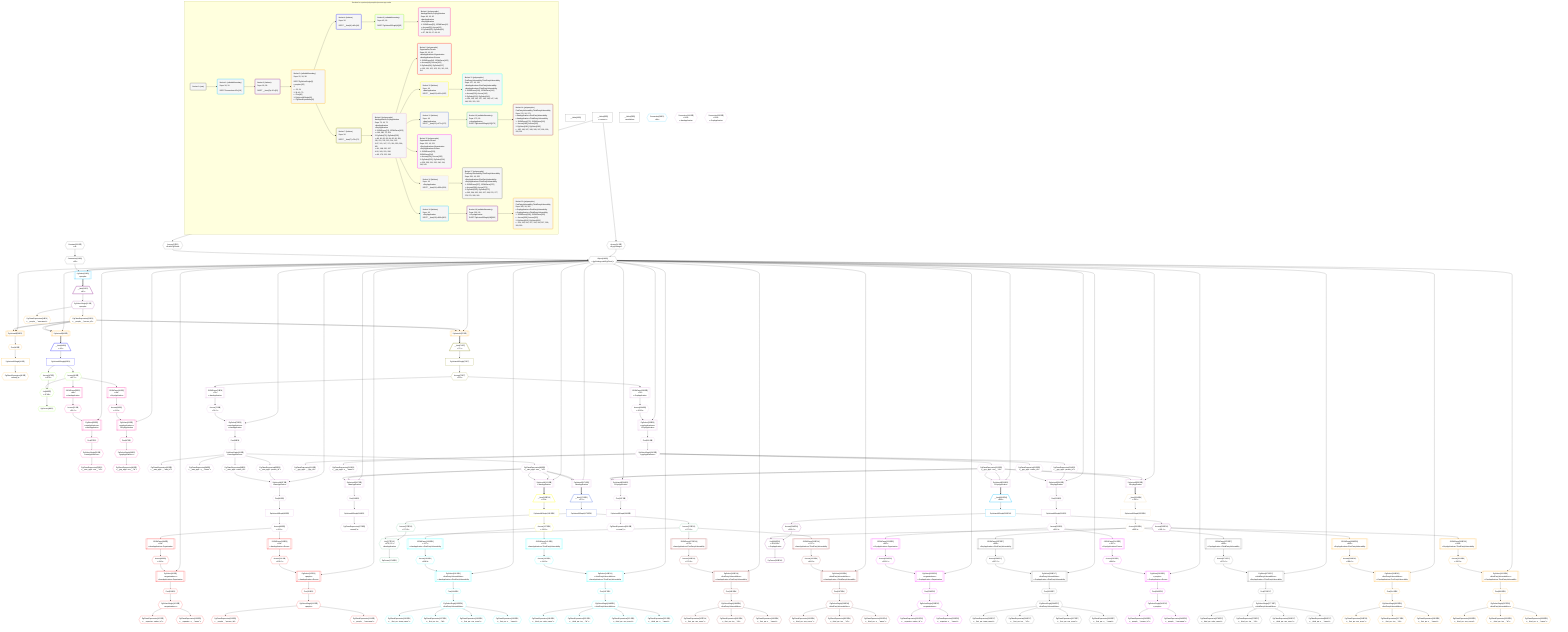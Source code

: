 %%{init: {'themeVariables': { 'fontSize': '12px'}}}%%
graph TD
    classDef path fill:#eee,stroke:#000,color:#000
    classDef plan fill:#fff,stroke-width:1px,color:#000
    classDef itemplan fill:#fff,stroke-width:2px,color:#000
    classDef unbatchedplan fill:#dff,stroke-width:1px,color:#000
    classDef sideeffectplan fill:#fcc,stroke-width:2px,color:#000
    classDef bucket fill:#f6f6f6,color:#000,stroke-width:2px,text-align:left


    %% define steps
    __Value0["__Value[0∈0]"]:::plan
    __Value3["__Value[3∈0]<br />ᐸcontextᐳ"]:::plan
    __Value5["__Value[5∈0]<br />ᐸrootValueᐳ"]:::plan
    Access16{{"Access[16∈0]<br />ᐸ3.pgSettingsᐳ"}}:::plan
    Access17{{"Access[17∈0]<br />ᐸ3.withPgClientᐳ"}}:::plan
    Object18{{"Object[18∈0]<br />ᐸ{pgSettings,withPgClient}ᐳ"}}:::plan
    Constant331{{"Constant[331∈0]<br />ᐸ4ᐳ"}}:::plan
    Connection19{{"Connection[19∈0]<br />ᐸ15ᐳ"}}:::plan
    PgSelect20[["PgSelect[20∈1]<br />ᐸpeopleᐳ"]]:::plan
    __Item21[/"__Item[21∈2]<br />ᐸ20ᐳ"\]:::itemplan
    PgSelectSingle22{{"PgSelectSingle[22∈2]<br />ᐸpeopleᐳ"}}:::plan
    PgClassExpression23{{"PgClassExpression[23∈3]<br />ᐸ__people__.”person_id”ᐳ"}}:::plan
    PgClassExpression24{{"PgClassExpression[24∈3]<br />ᐸ__people__.”username”ᐳ"}}:::plan
    Connection38{{"Connection[38∈1]<br />ᐸ34ᐳ"}}:::plan
    PgUnionAll39[["PgUnionAll[39∈3]"]]:::plan
    First40{{"First[40∈3]"}}:::plan
    PgUnionAllSingle41["PgUnionAllSingle[41∈3]"]:::plan
    PgClassExpression42{{"PgClassExpression[42∈3]<br />ᐸcount(*)ᐳ"}}:::plan
    PgUnionAll43[["PgUnionAll[43∈3]"]]:::plan
    __Item44[/"__Item[44∈4]<br />ᐸ43ᐳ"\]:::itemplan
    PgUnionAllSingle45["PgUnionAllSingle[45∈4]"]:::plan
    Access47{{"Access[47∈5]<br />ᐸ45.0ᐳ"}}:::plan
    Access48{{"Access[48∈5]<br />ᐸ45.1ᐳ"}}:::plan
    List49{{"List[49∈5]<br />ᐸ47,48ᐳ"}}:::plan
    PgCursor46{{"PgCursor[46∈5]"}}:::plan
    JSONParse51[["JSONParse[51∈6]<br />ᐸ48ᐳ<br />ᐳAwsApplication"]]:::plan
    Access52{{"Access[52∈6]<br />ᐸ51.0ᐳ"}}:::plan
    PgSelect53[["PgSelect[53∈6]<br />ᐸawsApplicationsᐳ<br />ᐳAwsApplication"]]:::plan
    First57{{"First[57∈6]"}}:::plan
    PgSelectSingle58{{"PgSelectSingle[58∈6]<br />ᐸawsApplicationsᐳ"}}:::plan
    PgClassExpression59{{"PgClassExpression[59∈6]<br />ᐸ__aws_appl...ons__.”id”ᐳ"}}:::plan
    JSONParse61[["JSONParse[61∈6]<br />ᐸ48ᐳ<br />ᐳGcpApplication"]]:::plan
    Access62{{"Access[62∈6]<br />ᐸ61.0ᐳ"}}:::plan
    PgSelect63[["PgSelect[63∈6]<br />ᐸgcpApplicationsᐳ<br />ᐳGcpApplication"]]:::plan
    First67{{"First[67∈6]"}}:::plan
    PgSelectSingle68{{"PgSelectSingle[68∈6]<br />ᐸgcpApplicationsᐳ"}}:::plan
    PgClassExpression69{{"PgClassExpression[69∈6]<br />ᐸ__gcp_appl...ons__.”id”ᐳ"}}:::plan
    PgUnionAll70[["PgUnionAll[70∈3]"]]:::plan
    __Item71[/"__Item[71∈7]<br />ᐸ70ᐳ"\]:::itemplan
    PgUnionAllSingle72["PgUnionAllSingle[72∈7]"]:::plan
    Access73{{"Access[73∈7]<br />ᐸ72.1ᐳ"}}:::plan
    JSONParse74[["JSONParse[74∈8]<br />ᐸ73ᐳ<br />ᐳAwsApplication"]]:::plan
    Access75{{"Access[75∈8]<br />ᐸ74.0ᐳ"}}:::plan
    PgSelect76[["PgSelect[76∈8]<br />ᐸawsApplicationsᐳ<br />ᐳAwsApplication"]]:::plan
    First80{{"First[80∈8]"}}:::plan
    PgSelectSingle81{{"PgSelectSingle[81∈8]<br />ᐸawsApplicationsᐳ"}}:::plan
    PgClassExpression82{{"PgClassExpression[82∈8]<br />ᐸ__aws_appl..._.”aws_id”ᐳ"}}:::plan
    PgClassExpression83{{"PgClassExpression[83∈8]<br />ᐸ__aws_appl...ons__.”id”ᐳ"}}:::plan
    PgClassExpression84{{"PgClassExpression[84∈8]<br />ᐸ__aws_appl...s__.”name”ᐳ"}}:::plan
    PgClassExpression85{{"PgClassExpression[85∈8]<br />ᐸ__aws_appl...person_id”ᐳ"}}:::plan
    PgClassExpression86{{"PgClassExpression[86∈8]<br />ᐸ__aws_appl...zation_id”ᐳ"}}:::plan
    PgUnionAll87[["PgUnionAll[87∈8]<br />ᐳAwsApplication"]]:::plan
    First91{{"First[91∈8]"}}:::plan
    PgUnionAllSingle92["PgUnionAllSingle[92∈8]"]:::plan
    Access93{{"Access[93∈8]<br />ᐸ92.1ᐳ"}}:::plan
    JSONParse94[["JSONParse[94∈9]<br />ᐸ93ᐳ<br />ᐳAwsApplicationᐳOrganization"]]:::plan
    Access95{{"Access[95∈9]<br />ᐸ94.0ᐳ"}}:::plan
    PgSelect96[["PgSelect[96∈9]<br />ᐸorganizationsᐳ<br />ᐳAwsApplicationᐳOrganization"]]:::plan
    First100{{"First[100∈9]"}}:::plan
    PgSelectSingle101{{"PgSelectSingle[101∈9]<br />ᐸorganizationsᐳ"}}:::plan
    PgClassExpression102{{"PgClassExpression[102∈9]<br />ᐸ__organiza...zation_id”ᐳ"}}:::plan
    PgClassExpression103{{"PgClassExpression[103∈9]<br />ᐸ__organiza...s__.”name”ᐳ"}}:::plan
    JSONParse105[["JSONParse[105∈9]<br />ᐸ93ᐳ<br />ᐳAwsApplicationᐳPerson"]]:::plan
    Access106{{"Access[106∈9]<br />ᐸ105.0ᐳ"}}:::plan
    PgSelect107[["PgSelect[107∈9]<br />ᐸpeopleᐳ<br />ᐳAwsApplicationᐳPerson"]]:::plan
    First111{{"First[111∈9]"}}:::plan
    PgSelectSingle112{{"PgSelectSingle[112∈9]<br />ᐸpeopleᐳ"}}:::plan
    PgClassExpression113{{"PgClassExpression[113∈9]<br />ᐸ__people__.”person_id”ᐳ"}}:::plan
    PgClassExpression114{{"PgClassExpression[114∈9]<br />ᐸ__people__.”username”ᐳ"}}:::plan
    PgUnionAll121[["PgUnionAll[121∈8]<br />ᐳAwsApplication"]]:::plan
    __Item125[/"__Item[125∈10]<br />ᐸ121ᐳ"\]:::itemplan
    PgUnionAllSingle126["PgUnionAllSingle[126∈10]"]:::plan
    Access127{{"Access[127∈10]<br />ᐸ126.1ᐳ"}}:::plan
    JSONParse128[["JSONParse[128∈11]<br />ᐸ127ᐳ<br />ᐳAwsApplicationᐳFirstPartyVulnerability"]]:::plan
    Access129{{"Access[129∈11]<br />ᐸ128.0ᐳ"}}:::plan
    PgSelect130[["PgSelect[130∈11]<br />ᐸfirstPartyVulnerabilitiesᐳ<br />ᐳAwsApplicationᐳFirstPartyVulnerability"]]:::plan
    First134{{"First[134∈11]"}}:::plan
    PgSelectSingle135{{"PgSelectSingle[135∈11]<br />ᐸfirstPartyVulnerabilitiesᐳ"}}:::plan
    PgClassExpression136{{"PgClassExpression[136∈11]<br />ᐸ__first_pa...team_name”ᐳ"}}:::plan
    PgClassExpression137{{"PgClassExpression[137∈11]<br />ᐸ__first_pa...ies__.”id”ᐳ"}}:::plan
    PgClassExpression138{{"PgClassExpression[138∈11]<br />ᐸ__first_pa...vss_score”ᐳ"}}:::plan
    PgClassExpression139{{"PgClassExpression[139∈11]<br />ᐸ__first_pa...s__.”name”ᐳ"}}:::plan
    JSONParse141[["JSONParse[141∈11]<br />ᐸ127ᐳ<br />ᐳAwsApplicationᐳThirdPartyVulnerability"]]:::plan
    Access142{{"Access[142∈11]<br />ᐸ141.0ᐳ"}}:::plan
    PgSelect143[["PgSelect[143∈11]<br />ᐸthirdPartyVulnerabilitiesᐳ<br />ᐳAwsApplicationᐳThirdPartyVulnerability"]]:::plan
    First147{{"First[147∈11]"}}:::plan
    PgSelectSingle148{{"PgSelectSingle[148∈11]<br />ᐸthirdPartyVulnerabilitiesᐳ"}}:::plan
    PgClassExpression149{{"PgClassExpression[149∈11]<br />ᐸ__third_pa...ndor_name”ᐳ"}}:::plan
    PgClassExpression150{{"PgClassExpression[150∈11]<br />ᐸ__third_pa...ies__.”id”ᐳ"}}:::plan
    PgClassExpression151{{"PgClassExpression[151∈11]<br />ᐸ__third_pa...vss_score”ᐳ"}}:::plan
    PgClassExpression152{{"PgClassExpression[152∈11]<br />ᐸ__third_pa...s__.”name”ᐳ"}}:::plan
    Connection166{{"Connection[166∈8]<br />ᐸ162ᐳ<br />ᐳAwsApplication"}}:::plan
    PgUnionAll167[["PgUnionAll[167∈8]<br />ᐳAwsApplication"]]:::plan
    First168{{"First[168∈8]"}}:::plan
    PgUnionAllSingle169["PgUnionAllSingle[169∈8]"]:::plan
    PgClassExpression170{{"PgClassExpression[170∈8]<br />ᐸcount(*)ᐳ"}}:::plan
    PgUnionAll171[["PgUnionAll[171∈8]<br />ᐳAwsApplication"]]:::plan
    __Item172[/"__Item[172∈12]<br />ᐸ171ᐳ"\]:::itemplan
    PgUnionAllSingle173["PgUnionAllSingle[173∈12]"]:::plan
    Access175{{"Access[175∈13]<br />ᐸ173.0ᐳ"}}:::plan
    Access176{{"Access[176∈13]<br />ᐸ173.1ᐳ"}}:::plan
    List177{{"List[177∈13]<br />ᐸ175,176ᐳ<br />ᐳAwsApplication"}}:::plan
    PgCursor174{{"PgCursor[174∈13]"}}:::plan
    JSONParse179[["JSONParse[179∈14]<br />ᐸ176ᐳ<br />ᐳAwsApplicationᐳFirstPartyVulnerability"]]:::plan
    Access180{{"Access[180∈14]<br />ᐸ179.0ᐳ"}}:::plan
    PgSelect181[["PgSelect[181∈14]<br />ᐸfirstPartyVulnerabilitiesᐳ<br />ᐳAwsApplicationᐳFirstPartyVulnerability"]]:::plan
    First185{{"First[185∈14]"}}:::plan
    PgSelectSingle186{{"PgSelectSingle[186∈14]<br />ᐸfirstPartyVulnerabilitiesᐳ"}}:::plan
    PgClassExpression187{{"PgClassExpression[187∈14]<br />ᐸ__first_pa...vss_score”ᐳ"}}:::plan
    PgClassExpression188{{"PgClassExpression[188∈14]<br />ᐸ__first_pa...ies__.”id”ᐳ"}}:::plan
    PgClassExpression189{{"PgClassExpression[189∈14]<br />ᐸ__first_pa...s__.”name”ᐳ"}}:::plan
    JSONParse191[["JSONParse[191∈14]<br />ᐸ176ᐳ<br />ᐳAwsApplicationᐳThirdPartyVulnerability"]]:::plan
    Access192{{"Access[192∈14]<br />ᐸ191.0ᐳ"}}:::plan
    PgSelect193[["PgSelect[193∈14]<br />ᐸthirdPartyVulnerabilitiesᐳ<br />ᐳAwsApplicationᐳThirdPartyVulnerability"]]:::plan
    First197{{"First[197∈14]"}}:::plan
    PgSelectSingle198{{"PgSelectSingle[198∈14]<br />ᐸthirdPartyVulnerabilitiesᐳ"}}:::plan
    PgClassExpression199{{"PgClassExpression[199∈14]<br />ᐸ__third_pa...vss_score”ᐳ"}}:::plan
    PgClassExpression200{{"PgClassExpression[200∈14]<br />ᐸ__third_pa...ies__.”id”ᐳ"}}:::plan
    PgClassExpression201{{"PgClassExpression[201∈14]<br />ᐸ__third_pa...s__.”name”ᐳ"}}:::plan
    JSONParse203[["JSONParse[203∈8]<br />ᐸ73ᐳ<br />ᐳGcpApplication"]]:::plan
    Access204{{"Access[204∈8]<br />ᐸ203.0ᐳ"}}:::plan
    PgSelect205[["PgSelect[205∈8]<br />ᐸgcpApplicationsᐳ<br />ᐳGcpApplication"]]:::plan
    First209{{"First[209∈8]"}}:::plan
    PgSelectSingle210{{"PgSelectSingle[210∈8]<br />ᐸgcpApplicationsᐳ"}}:::plan
    PgClassExpression211{{"PgClassExpression[211∈8]<br />ᐸ__gcp_appl..._.”gcp_id”ᐳ"}}:::plan
    PgClassExpression212{{"PgClassExpression[212∈8]<br />ᐸ__gcp_appl...ons__.”id”ᐳ"}}:::plan
    PgClassExpression213{{"PgClassExpression[213∈8]<br />ᐸ__gcp_appl...s__.”name”ᐳ"}}:::plan
    PgClassExpression214{{"PgClassExpression[214∈8]<br />ᐸ__gcp_appl...person_id”ᐳ"}}:::plan
    PgClassExpression215{{"PgClassExpression[215∈8]<br />ᐸ__gcp_appl...zation_id”ᐳ"}}:::plan
    PgUnionAll216[["PgUnionAll[216∈8]<br />ᐳGcpApplication"]]:::plan
    First220{{"First[220∈8]"}}:::plan
    PgUnionAllSingle221["PgUnionAllSingle[221∈8]"]:::plan
    Access222{{"Access[222∈8]<br />ᐸ221.1ᐳ"}}:::plan
    JSONParse223[["JSONParse[223∈15]<br />ᐸ222ᐳ<br />ᐳGcpApplicationᐳOrganization"]]:::plan
    Access224{{"Access[224∈15]<br />ᐸ223.0ᐳ"}}:::plan
    PgSelect225[["PgSelect[225∈15]<br />ᐸorganizationsᐳ<br />ᐳGcpApplicationᐳOrganization"]]:::plan
    First229{{"First[229∈15]"}}:::plan
    PgSelectSingle230{{"PgSelectSingle[230∈15]<br />ᐸorganizationsᐳ"}}:::plan
    PgClassExpression231{{"PgClassExpression[231∈15]<br />ᐸ__organiza...zation_id”ᐳ"}}:::plan
    PgClassExpression232{{"PgClassExpression[232∈15]<br />ᐸ__organiza...s__.”name”ᐳ"}}:::plan
    JSONParse234[["JSONParse[234∈15]<br />ᐸ222ᐳ<br />ᐳGcpApplicationᐳPerson"]]:::plan
    Access235{{"Access[235∈15]<br />ᐸ234.0ᐳ"}}:::plan
    PgSelect236[["PgSelect[236∈15]<br />ᐸpeopleᐳ<br />ᐳGcpApplicationᐳPerson"]]:::plan
    First240{{"First[240∈15]"}}:::plan
    PgSelectSingle241{{"PgSelectSingle[241∈15]<br />ᐸpeopleᐳ"}}:::plan
    PgClassExpression242{{"PgClassExpression[242∈15]<br />ᐸ__people__.”person_id”ᐳ"}}:::plan
    PgClassExpression243{{"PgClassExpression[243∈15]<br />ᐸ__people__.”username”ᐳ"}}:::plan
    PgUnionAll250[["PgUnionAll[250∈8]<br />ᐳGcpApplication"]]:::plan
    __Item254[/"__Item[254∈16]<br />ᐸ250ᐳ"\]:::itemplan
    PgUnionAllSingle255["PgUnionAllSingle[255∈16]"]:::plan
    Access256{{"Access[256∈16]<br />ᐸ255.1ᐳ"}}:::plan
    JSONParse257[["JSONParse[257∈17]<br />ᐸ256ᐳ<br />ᐳGcpApplicationᐳFirstPartyVulnerability"]]:::plan
    Access258{{"Access[258∈17]<br />ᐸ257.0ᐳ"}}:::plan
    PgSelect259[["PgSelect[259∈17]<br />ᐸfirstPartyVulnerabilitiesᐳ<br />ᐳGcpApplicationᐳFirstPartyVulnerability"]]:::plan
    First263{{"First[263∈17]"}}:::plan
    PgSelectSingle264{{"PgSelectSingle[264∈17]<br />ᐸfirstPartyVulnerabilitiesᐳ"}}:::plan
    PgClassExpression265{{"PgClassExpression[265∈17]<br />ᐸ__first_pa...team_name”ᐳ"}}:::plan
    PgClassExpression266{{"PgClassExpression[266∈17]<br />ᐸ__first_pa...ies__.”id”ᐳ"}}:::plan
    PgClassExpression267{{"PgClassExpression[267∈17]<br />ᐸ__first_pa...vss_score”ᐳ"}}:::plan
    PgClassExpression268{{"PgClassExpression[268∈17]<br />ᐸ__first_pa...s__.”name”ᐳ"}}:::plan
    JSONParse270[["JSONParse[270∈17]<br />ᐸ256ᐳ<br />ᐳGcpApplicationᐳThirdPartyVulnerability"]]:::plan
    Access271{{"Access[271∈17]<br />ᐸ270.0ᐳ"}}:::plan
    PgSelect272[["PgSelect[272∈17]<br />ᐸthirdPartyVulnerabilitiesᐳ<br />ᐳGcpApplicationᐳThirdPartyVulnerability"]]:::plan
    First276{{"First[276∈17]"}}:::plan
    PgSelectSingle277{{"PgSelectSingle[277∈17]<br />ᐸthirdPartyVulnerabilitiesᐳ"}}:::plan
    PgClassExpression278{{"PgClassExpression[278∈17]<br />ᐸ__third_pa...ndor_name”ᐳ"}}:::plan
    PgClassExpression279{{"PgClassExpression[279∈17]<br />ᐸ__third_pa...ies__.”id”ᐳ"}}:::plan
    PgClassExpression280{{"PgClassExpression[280∈17]<br />ᐸ__third_pa...vss_score”ᐳ"}}:::plan
    PgClassExpression281{{"PgClassExpression[281∈17]<br />ᐸ__third_pa...s__.”name”ᐳ"}}:::plan
    Connection295{{"Connection[295∈8]<br />ᐸ291ᐳ<br />ᐳGcpApplication"}}:::plan
    PgUnionAll296[["PgUnionAll[296∈8]<br />ᐳGcpApplication"]]:::plan
    First297{{"First[297∈8]"}}:::plan
    PgUnionAllSingle298["PgUnionAllSingle[298∈8]"]:::plan
    PgClassExpression299{{"PgClassExpression[299∈8]<br />ᐸcount(*)ᐳ"}}:::plan
    PgUnionAll300[["PgUnionAll[300∈8]<br />ᐳGcpApplication"]]:::plan
    __Item301[/"__Item[301∈18]<br />ᐸ300ᐳ"\]:::itemplan
    PgUnionAllSingle302["PgUnionAllSingle[302∈18]"]:::plan
    Access304{{"Access[304∈19]<br />ᐸ302.0ᐳ"}}:::plan
    Access305{{"Access[305∈19]<br />ᐸ302.1ᐳ"}}:::plan
    List306{{"List[306∈19]<br />ᐸ304,305ᐳ<br />ᐳGcpApplication"}}:::plan
    PgCursor303{{"PgCursor[303∈19]"}}:::plan
    JSONParse308[["JSONParse[308∈20]<br />ᐸ305ᐳ<br />ᐳGcpApplicationᐳFirstPartyVulnerability"]]:::plan
    Access309{{"Access[309∈20]<br />ᐸ308.0ᐳ"}}:::plan
    PgSelect310[["PgSelect[310∈20]<br />ᐸfirstPartyVulnerabilitiesᐳ<br />ᐳGcpApplicationᐳFirstPartyVulnerability"]]:::plan
    First314{{"First[314∈20]"}}:::plan
    PgSelectSingle315{{"PgSelectSingle[315∈20]<br />ᐸfirstPartyVulnerabilitiesᐳ"}}:::plan
    PgClassExpression316{{"PgClassExpression[316∈20]<br />ᐸ__first_pa...vss_score”ᐳ"}}:::plan
    PgClassExpression317{{"PgClassExpression[317∈20]<br />ᐸ__first_pa...ies__.”id”ᐳ"}}:::plan
    PgClassExpression318{{"PgClassExpression[318∈20]<br />ᐸ__first_pa...s__.”name”ᐳ"}}:::plan
    JSONParse320[["JSONParse[320∈20]<br />ᐸ305ᐳ<br />ᐳGcpApplicationᐳThirdPartyVulnerability"]]:::plan
    Access321{{"Access[321∈20]<br />ᐸ320.0ᐳ"}}:::plan
    PgSelect322[["PgSelect[322∈20]<br />ᐸthirdPartyVulnerabilitiesᐳ<br />ᐳGcpApplicationᐳThirdPartyVulnerability"]]:::plan
    First326{{"First[326∈20]"}}:::plan
    PgSelectSingle327{{"PgSelectSingle[327∈20]<br />ᐸthirdPartyVulnerabilitiesᐳ"}}:::plan
    PgClassExpression328{{"PgClassExpression[328∈20]<br />ᐸ__third_pa...vss_score”ᐳ"}}:::plan
    PgClassExpression329{{"PgClassExpression[329∈20]<br />ᐸ__third_pa...ies__.”id”ᐳ"}}:::plan
    PgClassExpression330{{"PgClassExpression[330∈20]<br />ᐸ__third_pa...s__.”name”ᐳ"}}:::plan

    %% plan dependencies
    __Value3 --> Access16
    __Value3 --> Access17
    Access16 & Access17 --> Object18
    Constant331 --> Connection19
    Object18 & Connection19 --> PgSelect20
    PgSelect20 ==> __Item21
    __Item21 --> PgSelectSingle22
    PgSelectSingle22 --> PgClassExpression23
    PgSelectSingle22 --> PgClassExpression24
    Object18 & PgClassExpression23 & PgClassExpression23 --> PgUnionAll39
    PgUnionAll39 --> First40
    First40 --> PgUnionAllSingle41
    PgUnionAllSingle41 --> PgClassExpression42
    Object18 & PgClassExpression23 & PgClassExpression23 --> PgUnionAll43
    PgUnionAll43 ==> __Item44
    __Item44 --> PgUnionAllSingle45
    PgUnionAllSingle45 --> Access47
    PgUnionAllSingle45 --> Access48
    Access47 & Access48 --> List49
    List49 --> PgCursor46
    Access48 --> JSONParse51
    JSONParse51 --> Access52
    Object18 & Access52 --> PgSelect53
    PgSelect53 --> First57
    First57 --> PgSelectSingle58
    PgSelectSingle58 --> PgClassExpression59
    Access48 --> JSONParse61
    JSONParse61 --> Access62
    Object18 & Access62 --> PgSelect63
    PgSelect63 --> First67
    First67 --> PgSelectSingle68
    PgSelectSingle68 --> PgClassExpression69
    Object18 & PgClassExpression23 & PgClassExpression23 --> PgUnionAll70
    PgUnionAll70 ==> __Item71
    __Item71 --> PgUnionAllSingle72
    PgUnionAllSingle72 --> Access73
    Access73 --> JSONParse74
    JSONParse74 --> Access75
    Object18 & Access75 --> PgSelect76
    PgSelect76 --> First80
    First80 --> PgSelectSingle81
    PgSelectSingle81 --> PgClassExpression82
    PgSelectSingle81 --> PgClassExpression83
    PgSelectSingle81 --> PgClassExpression84
    PgSelectSingle81 --> PgClassExpression85
    PgSelectSingle81 --> PgClassExpression86
    Object18 & PgClassExpression85 & PgClassExpression86 --> PgUnionAll87
    PgUnionAll87 --> First91
    First91 --> PgUnionAllSingle92
    PgUnionAllSingle92 --> Access93
    Access93 --> JSONParse94
    JSONParse94 --> Access95
    Object18 & Access95 --> PgSelect96
    PgSelect96 --> First100
    First100 --> PgSelectSingle101
    PgSelectSingle101 --> PgClassExpression102
    PgSelectSingle101 --> PgClassExpression103
    Access93 --> JSONParse105
    JSONParse105 --> Access106
    Object18 & Access106 --> PgSelect107
    PgSelect107 --> First111
    First111 --> PgSelectSingle112
    PgSelectSingle112 --> PgClassExpression113
    PgSelectSingle112 --> PgClassExpression114
    Object18 & PgClassExpression83 & PgClassExpression83 --> PgUnionAll121
    PgUnionAll121 ==> __Item125
    __Item125 --> PgUnionAllSingle126
    PgUnionAllSingle126 --> Access127
    Access127 --> JSONParse128
    JSONParse128 --> Access129
    Object18 & Access129 --> PgSelect130
    PgSelect130 --> First134
    First134 --> PgSelectSingle135
    PgSelectSingle135 --> PgClassExpression136
    PgSelectSingle135 --> PgClassExpression137
    PgSelectSingle135 --> PgClassExpression138
    PgSelectSingle135 --> PgClassExpression139
    Access127 --> JSONParse141
    JSONParse141 --> Access142
    Object18 & Access142 --> PgSelect143
    PgSelect143 --> First147
    First147 --> PgSelectSingle148
    PgSelectSingle148 --> PgClassExpression149
    PgSelectSingle148 --> PgClassExpression150
    PgSelectSingle148 --> PgClassExpression151
    PgSelectSingle148 --> PgClassExpression152
    Object18 & PgClassExpression83 & PgClassExpression83 --> PgUnionAll167
    PgUnionAll167 --> First168
    First168 --> PgUnionAllSingle169
    PgUnionAllSingle169 --> PgClassExpression170
    Object18 & PgClassExpression83 & PgClassExpression83 --> PgUnionAll171
    PgUnionAll171 ==> __Item172
    __Item172 --> PgUnionAllSingle173
    PgUnionAllSingle173 --> Access175
    PgUnionAllSingle173 --> Access176
    Access175 & Access176 --> List177
    List177 --> PgCursor174
    Access176 --> JSONParse179
    JSONParse179 --> Access180
    Object18 & Access180 --> PgSelect181
    PgSelect181 --> First185
    First185 --> PgSelectSingle186
    PgSelectSingle186 --> PgClassExpression187
    PgSelectSingle186 --> PgClassExpression188
    PgSelectSingle186 --> PgClassExpression189
    Access176 --> JSONParse191
    JSONParse191 --> Access192
    Object18 & Access192 --> PgSelect193
    PgSelect193 --> First197
    First197 --> PgSelectSingle198
    PgSelectSingle198 --> PgClassExpression199
    PgSelectSingle198 --> PgClassExpression200
    PgSelectSingle198 --> PgClassExpression201
    Access73 --> JSONParse203
    JSONParse203 --> Access204
    Object18 & Access204 --> PgSelect205
    PgSelect205 --> First209
    First209 --> PgSelectSingle210
    PgSelectSingle210 --> PgClassExpression211
    PgSelectSingle210 --> PgClassExpression212
    PgSelectSingle210 --> PgClassExpression213
    PgSelectSingle210 --> PgClassExpression214
    PgSelectSingle210 --> PgClassExpression215
    Object18 & PgClassExpression214 & PgClassExpression215 --> PgUnionAll216
    PgUnionAll216 --> First220
    First220 --> PgUnionAllSingle221
    PgUnionAllSingle221 --> Access222
    Access222 --> JSONParse223
    JSONParse223 --> Access224
    Object18 & Access224 --> PgSelect225
    PgSelect225 --> First229
    First229 --> PgSelectSingle230
    PgSelectSingle230 --> PgClassExpression231
    PgSelectSingle230 --> PgClassExpression232
    Access222 --> JSONParse234
    JSONParse234 --> Access235
    Object18 & Access235 --> PgSelect236
    PgSelect236 --> First240
    First240 --> PgSelectSingle241
    PgSelectSingle241 --> PgClassExpression242
    PgSelectSingle241 --> PgClassExpression243
    Object18 & PgClassExpression212 & PgClassExpression212 --> PgUnionAll250
    PgUnionAll250 ==> __Item254
    __Item254 --> PgUnionAllSingle255
    PgUnionAllSingle255 --> Access256
    Access256 --> JSONParse257
    JSONParse257 --> Access258
    Object18 & Access258 --> PgSelect259
    PgSelect259 --> First263
    First263 --> PgSelectSingle264
    PgSelectSingle264 --> PgClassExpression265
    PgSelectSingle264 --> PgClassExpression266
    PgSelectSingle264 --> PgClassExpression267
    PgSelectSingle264 --> PgClassExpression268
    Access256 --> JSONParse270
    JSONParse270 --> Access271
    Object18 & Access271 --> PgSelect272
    PgSelect272 --> First276
    First276 --> PgSelectSingle277
    PgSelectSingle277 --> PgClassExpression278
    PgSelectSingle277 --> PgClassExpression279
    PgSelectSingle277 --> PgClassExpression280
    PgSelectSingle277 --> PgClassExpression281
    Object18 & PgClassExpression212 & PgClassExpression212 --> PgUnionAll296
    PgUnionAll296 --> First297
    First297 --> PgUnionAllSingle298
    PgUnionAllSingle298 --> PgClassExpression299
    Object18 & PgClassExpression212 & PgClassExpression212 --> PgUnionAll300
    PgUnionAll300 ==> __Item301
    __Item301 --> PgUnionAllSingle302
    PgUnionAllSingle302 --> Access304
    PgUnionAllSingle302 --> Access305
    Access304 & Access305 --> List306
    List306 --> PgCursor303
    Access305 --> JSONParse308
    JSONParse308 --> Access309
    Object18 & Access309 --> PgSelect310
    PgSelect310 --> First314
    First314 --> PgSelectSingle315
    PgSelectSingle315 --> PgClassExpression316
    PgSelectSingle315 --> PgClassExpression317
    PgSelectSingle315 --> PgClassExpression318
    Access305 --> JSONParse320
    JSONParse320 --> Access321
    Object18 & Access321 --> PgSelect322
    PgSelect322 --> First326
    First326 --> PgSelectSingle327
    PgSelectSingle327 --> PgClassExpression328
    PgSelectSingle327 --> PgClassExpression329
    PgSelectSingle327 --> PgClassExpression330

    subgraph "Buckets for queries/polymorphic/person-app-vulns"
    Bucket0("Bucket 0 (root)"):::bucket
    classDef bucket0 stroke:#696969
    class Bucket0,__Value0,__Value3,__Value5,Access16,Access17,Object18,Connection19,Constant331 bucket0
    Bucket1("Bucket 1 (nullableBoundary)<br />Deps: 18, 19<br /><br />ROOT Connectionᐸ15ᐳ[19]"):::bucket
    classDef bucket1 stroke:#00bfff
    class Bucket1,PgSelect20,Connection38 bucket1
    Bucket2("Bucket 2 (listItem)<br />Deps: 18, 38<br /><br />ROOT __Item{2}ᐸ20ᐳ[21]"):::bucket
    classDef bucket2 stroke:#7f007f
    class Bucket2,__Item21,PgSelectSingle22 bucket2
    Bucket3("Bucket 3 (nullableBoundary)<br />Deps: 22, 18, 38<br /><br />ROOT PgSelectSingle{2}ᐸpeopleᐳ[22]<br />1: <br />ᐳ: 23, 24<br />2: 39, 43, 70<br />ᐳ: First[40]<br />3: PgUnionAllSingle[41]<br />ᐳ: PgClassExpression[42]"):::bucket
    classDef bucket3 stroke:#ffa500
    class Bucket3,PgClassExpression23,PgClassExpression24,PgUnionAll39,First40,PgUnionAllSingle41,PgClassExpression42,PgUnionAll43,PgUnionAll70 bucket3
    Bucket4("Bucket 4 (listItem)<br />Deps: 18<br /><br />ROOT __Item{4}ᐸ43ᐳ[44]"):::bucket
    classDef bucket4 stroke:#0000ff
    class Bucket4,__Item44,PgUnionAllSingle45 bucket4
    Bucket5("Bucket 5 (nullableBoundary)<br />Deps: 45, 18<br /><br />ROOT PgUnionAllSingle{4}[45]"):::bucket
    classDef bucket5 stroke:#7fff00
    class Bucket5,PgCursor46,Access47,Access48,List49 bucket5
    Bucket6("Bucket 6 (polymorphic)<br />AwsApplication,GcpApplication<br />Deps: 48, 18, 45<br />ᐳAwsApplication<br />ᐳGcpApplication<br />1: JSONParse[51], JSONParse[61]<br />ᐳ: Access[52], Access[62]<br />2: PgSelect[53], PgSelect[63]<br />ᐳ: 57, 58, 59, 67, 68, 69"):::bucket
    classDef bucket6 stroke:#ff1493
    class Bucket6,JSONParse51,Access52,PgSelect53,First57,PgSelectSingle58,PgClassExpression59,JSONParse61,Access62,PgSelect63,First67,PgSelectSingle68,PgClassExpression69 bucket6
    Bucket7("Bucket 7 (listItem)<br />Deps: 18<br /><br />ROOT __Item{7}ᐸ70ᐳ[71]"):::bucket
    classDef bucket7 stroke:#808000
    class Bucket7,__Item71,PgUnionAllSingle72,Access73 bucket7
    Bucket8("Bucket 8 (polymorphic)<br />AwsApplication,GcpApplication<br />Deps: 73, 18, 72<br />ᐳAwsApplication<br />ᐳGcpApplication<br />1: JSONParse[74], JSONParse[203]<br />ᐳ: 166, 295, 75, 204<br />2: PgSelect[76], PgSelect[205]<br />ᐳ: 80, 81, 82, 83, 84, 85, 86, 209, 210, 211, 212, 213, 214, 215<br />3: 87, 121, 167, 171, 216, 250, 296, 300<br />ᐳ: 91, 168, 220, 297<br />4: 92, 169, 221, 298<br />ᐳ: 93, 170, 222, 299"):::bucket
    classDef bucket8 stroke:#dda0dd
    class Bucket8,JSONParse74,Access75,PgSelect76,First80,PgSelectSingle81,PgClassExpression82,PgClassExpression83,PgClassExpression84,PgClassExpression85,PgClassExpression86,PgUnionAll87,First91,PgUnionAllSingle92,Access93,PgUnionAll121,Connection166,PgUnionAll167,First168,PgUnionAllSingle169,PgClassExpression170,PgUnionAll171,JSONParse203,Access204,PgSelect205,First209,PgSelectSingle210,PgClassExpression211,PgClassExpression212,PgClassExpression213,PgClassExpression214,PgClassExpression215,PgUnionAll216,First220,PgUnionAllSingle221,Access222,PgUnionAll250,Connection295,PgUnionAll296,First297,PgUnionAllSingle298,PgClassExpression299,PgUnionAll300 bucket8
    Bucket9("Bucket 9 (polymorphic)<br />Organization,Person<br />Deps: 93, 18, 92<br />ᐳAwsApplicationᐳOrganization<br />ᐳAwsApplicationᐳPerson<br />1: JSONParse[94], JSONParse[105]<br />ᐳ: Access[95], Access[106]<br />2: PgSelect[96], PgSelect[107]<br />ᐳ: 100, 101, 102, 103, 111, 112, 113, 114"):::bucket
    classDef bucket9 stroke:#ff0000
    class Bucket9,JSONParse94,Access95,PgSelect96,First100,PgSelectSingle101,PgClassExpression102,PgClassExpression103,JSONParse105,Access106,PgSelect107,First111,PgSelectSingle112,PgClassExpression113,PgClassExpression114 bucket9
    Bucket10("Bucket 10 (listItem)<br />Deps: 18<br />ᐳAwsApplication<br />ROOT __Item{10}ᐸ121ᐳ[125]"):::bucket
    classDef bucket10 stroke:#ffff00
    class Bucket10,__Item125,PgUnionAllSingle126,Access127 bucket10
    Bucket11("Bucket 11 (polymorphic)<br />FirstPartyVulnerability,ThirdPartyVulnerability<br />Deps: 127, 18, 126<br />ᐳAwsApplicationᐳFirstPartyVulnerability<br />ᐳAwsApplicationᐳThirdPartyVulnerability<br />1: JSONParse[128], JSONParse[141]<br />ᐳ: Access[129], Access[142]<br />2: PgSelect[130], PgSelect[143]<br />ᐳ: 134, 135, 136, 137, 138, 139, 147, 148, 149, 150, 151, 152"):::bucket
    classDef bucket11 stroke:#00ffff
    class Bucket11,JSONParse128,Access129,PgSelect130,First134,PgSelectSingle135,PgClassExpression136,PgClassExpression137,PgClassExpression138,PgClassExpression139,JSONParse141,Access142,PgSelect143,First147,PgSelectSingle148,PgClassExpression149,PgClassExpression150,PgClassExpression151,PgClassExpression152 bucket11
    Bucket12("Bucket 12 (listItem)<br />Deps: 18<br />ᐳAwsApplication<br />ROOT __Item{12}ᐸ171ᐳ[172]"):::bucket
    classDef bucket12 stroke:#4169e1
    class Bucket12,__Item172,PgUnionAllSingle173 bucket12
    Bucket13("Bucket 13 (nullableBoundary)<br />Deps: 173, 18<br />ᐳAwsApplication<br />ROOT PgUnionAllSingle{12}[173]"):::bucket
    classDef bucket13 stroke:#3cb371
    class Bucket13,PgCursor174,Access175,Access176,List177 bucket13
    Bucket14("Bucket 14 (polymorphic)<br />FirstPartyVulnerability,ThirdPartyVulnerability<br />Deps: 176, 18, 173<br />ᐳAwsApplicationᐳFirstPartyVulnerability<br />ᐳAwsApplicationᐳThirdPartyVulnerability<br />1: JSONParse[179], JSONParse[191]<br />ᐳ: Access[180], Access[192]<br />2: PgSelect[181], PgSelect[193]<br />ᐳ: 185, 186, 187, 188, 189, 197, 198, 199, 200, 201"):::bucket
    classDef bucket14 stroke:#a52a2a
    class Bucket14,JSONParse179,Access180,PgSelect181,First185,PgSelectSingle186,PgClassExpression187,PgClassExpression188,PgClassExpression189,JSONParse191,Access192,PgSelect193,First197,PgSelectSingle198,PgClassExpression199,PgClassExpression200,PgClassExpression201 bucket14
    Bucket15("Bucket 15 (polymorphic)<br />Organization,Person<br />Deps: 222, 18, 221<br />ᐳGcpApplicationᐳOrganization<br />ᐳGcpApplicationᐳPerson<br />1: JSONParse[223], JSONParse[234]<br />ᐳ: Access[224], Access[235]<br />2: PgSelect[225], PgSelect[236]<br />ᐳ: 229, 230, 231, 232, 240, 241, 242, 243"):::bucket
    classDef bucket15 stroke:#ff00ff
    class Bucket15,JSONParse223,Access224,PgSelect225,First229,PgSelectSingle230,PgClassExpression231,PgClassExpression232,JSONParse234,Access235,PgSelect236,First240,PgSelectSingle241,PgClassExpression242,PgClassExpression243 bucket15
    Bucket16("Bucket 16 (listItem)<br />Deps: 18<br />ᐳGcpApplication<br />ROOT __Item{16}ᐸ250ᐳ[254]"):::bucket
    classDef bucket16 stroke:#f5deb3
    class Bucket16,__Item254,PgUnionAllSingle255,Access256 bucket16
    Bucket17("Bucket 17 (polymorphic)<br />FirstPartyVulnerability,ThirdPartyVulnerability<br />Deps: 256, 18, 255<br />ᐳGcpApplicationᐳFirstPartyVulnerability<br />ᐳGcpApplicationᐳThirdPartyVulnerability<br />1: JSONParse[257], JSONParse[270]<br />ᐳ: Access[258], Access[271]<br />2: PgSelect[259], PgSelect[272]<br />ᐳ: 263, 264, 265, 266, 267, 268, 276, 277, 278, 279, 280, 281"):::bucket
    classDef bucket17 stroke:#696969
    class Bucket17,JSONParse257,Access258,PgSelect259,First263,PgSelectSingle264,PgClassExpression265,PgClassExpression266,PgClassExpression267,PgClassExpression268,JSONParse270,Access271,PgSelect272,First276,PgSelectSingle277,PgClassExpression278,PgClassExpression279,PgClassExpression280,PgClassExpression281 bucket17
    Bucket18("Bucket 18 (listItem)<br />Deps: 18<br />ᐳGcpApplication<br />ROOT __Item{18}ᐸ300ᐳ[301]"):::bucket
    classDef bucket18 stroke:#00bfff
    class Bucket18,__Item301,PgUnionAllSingle302 bucket18
    Bucket19("Bucket 19 (nullableBoundary)<br />Deps: 302, 18<br />ᐳGcpApplication<br />ROOT PgUnionAllSingle{18}[302]"):::bucket
    classDef bucket19 stroke:#7f007f
    class Bucket19,PgCursor303,Access304,Access305,List306 bucket19
    Bucket20("Bucket 20 (polymorphic)<br />FirstPartyVulnerability,ThirdPartyVulnerability<br />Deps: 305, 18, 302<br />ᐳGcpApplicationᐳFirstPartyVulnerability<br />ᐳGcpApplicationᐳThirdPartyVulnerability<br />1: JSONParse[308], JSONParse[320]<br />ᐳ: Access[309], Access[321]<br />2: PgSelect[310], PgSelect[322]<br />ᐳ: 314, 315, 316, 317, 318, 326, 327, 328, 329, 330"):::bucket
    classDef bucket20 stroke:#ffa500
    class Bucket20,JSONParse308,Access309,PgSelect310,First314,PgSelectSingle315,PgClassExpression316,PgClassExpression317,PgClassExpression318,JSONParse320,Access321,PgSelect322,First326,PgSelectSingle327,PgClassExpression328,PgClassExpression329,PgClassExpression330 bucket20
    Bucket0 --> Bucket1
    Bucket1 --> Bucket2
    Bucket2 --> Bucket3
    Bucket3 --> Bucket4 & Bucket7
    Bucket4 --> Bucket5
    Bucket5 --> Bucket6
    Bucket7 --> Bucket8
    Bucket8 --> Bucket9 & Bucket10 & Bucket12 & Bucket15 & Bucket16 & Bucket18
    Bucket10 --> Bucket11
    Bucket12 --> Bucket13
    Bucket13 --> Bucket14
    Bucket16 --> Bucket17
    Bucket18 --> Bucket19
    Bucket19 --> Bucket20
    end